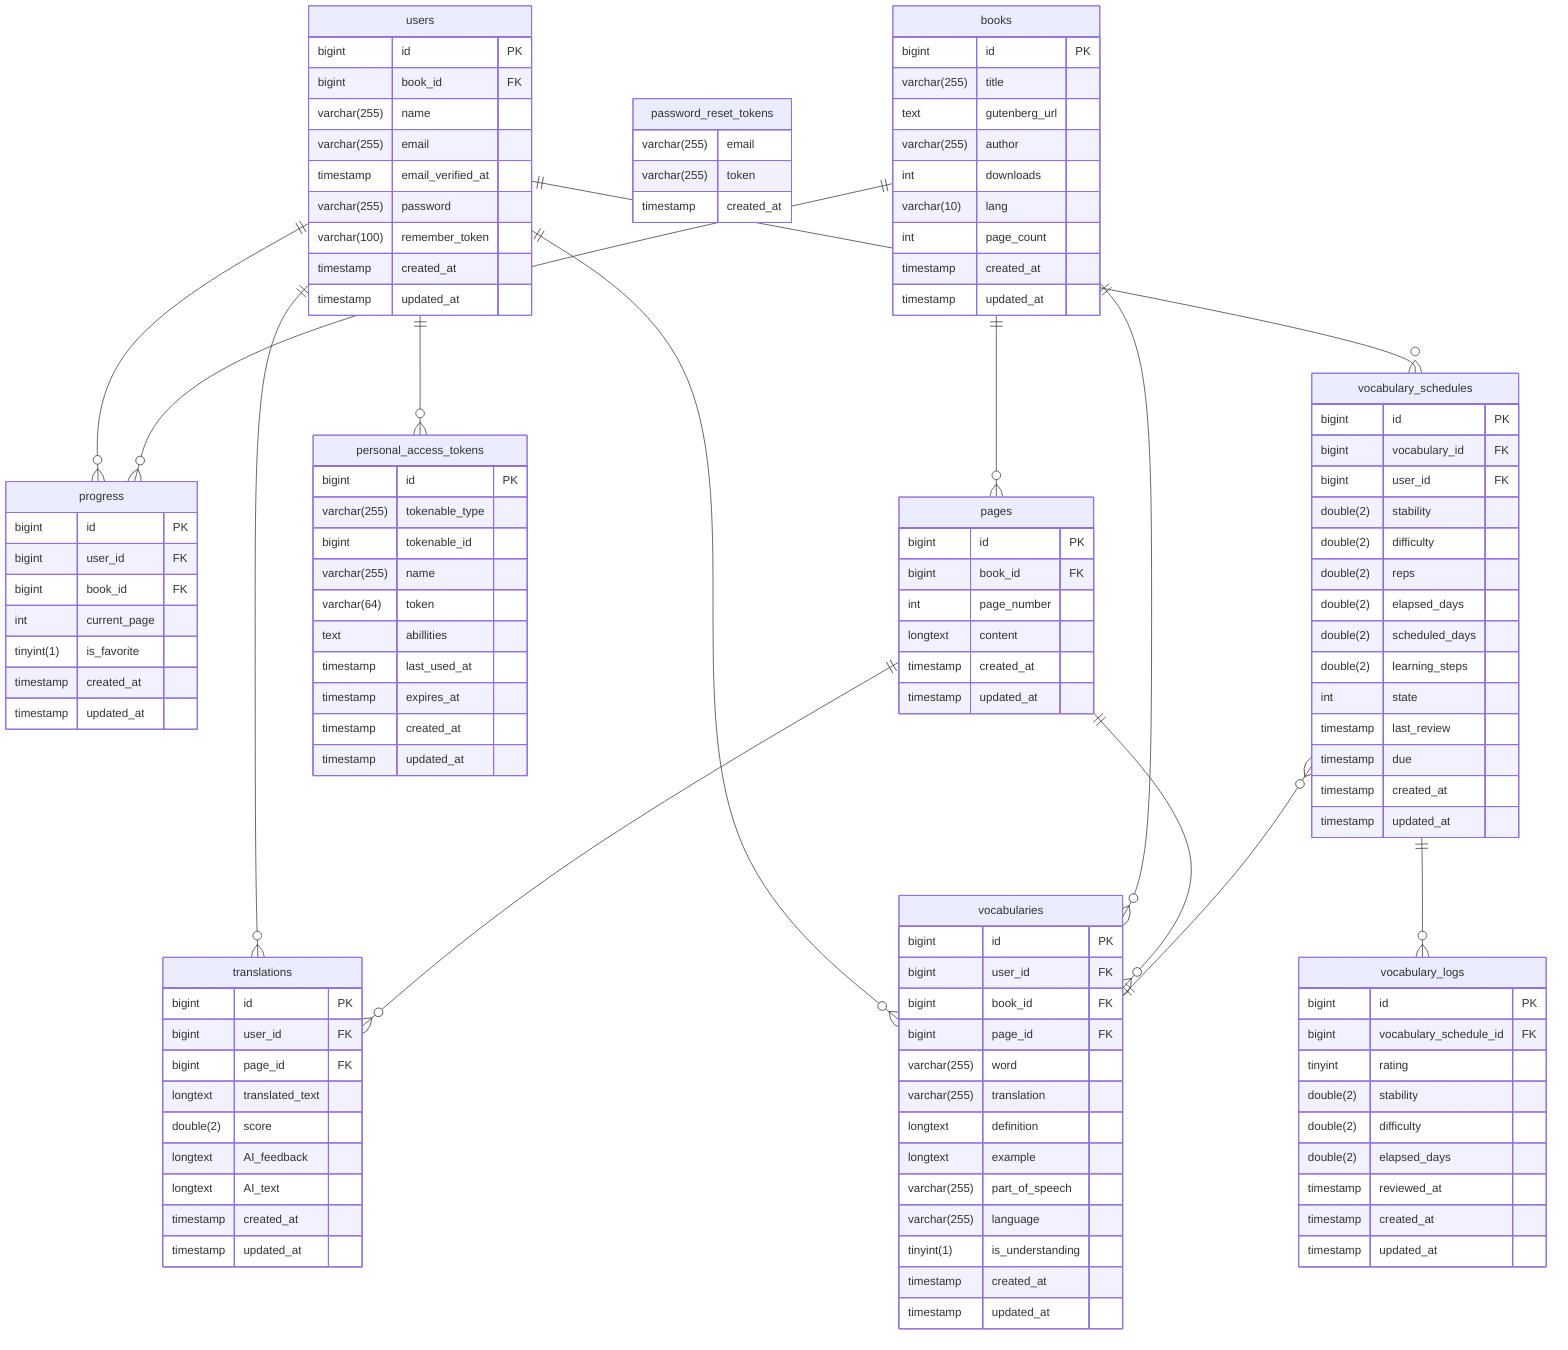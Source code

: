 erDiagram

%% ============================
%% Library Management System ER Diagram
%% ============================

users ||--o{ translations : ""
users ||--o{ progress : ""
users ||--o{ vocabularies : ""
users ||--o{ vocabulary_schedules : ""
users ||--o{ personal_access_tokens : ""

users {
    bigint id PK
    bigint book_id FK
    varchar(255) name
    varchar(255) email
    timestamp email_verified_at
    varchar(255) password
    varchar(100) remember_token
    timestamp created_at
    timestamp updated_at
}

password_reset_tokens {
    varchar(255) email
    varchar(255) token
    timestamp created_at
}

personal_access_tokens {
    bigint id PK
    varchar(255) tokenable_type
    bigint tokenable_id
    varchar(255) name
    varchar(64) token
    text abillities
    timestamp last_used_at
    timestamp expires_at
    timestamp created_at
    timestamp updated_at
}

books ||--o{ pages : ""
books ||--o{ progress : ""
books ||--o{ vocabularies : ""

books {
    bigint id PK
    varchar(255) title
    text gutenberg_url
    varchar(255) author
    int downloads
    varchar(10) lang
    int page_count
    timestamp created_at
    timestamp updated_at
}

pages ||--o{ translations : ""
pages ||--o{ vocabularies : ""


pages {
    bigint id PK
    bigint book_id FK
    int page_number
    longtext content
    timestamp created_at
    timestamp updated_at
}

progress {
    bigint id PK
    bigint user_id FK
    bigint book_id FK
    int current_page
    tinyint(1) is_favorite
    timestamp created_at
    timestamp updated_at
}

translations {
    bigint id PK
    bigint user_id FK
    bigint page_id FK
    longtext translated_text
    double(2) score
    longtext AI_feedback
    longtext AI_text
    timestamp created_at
    timestamp updated_at
}

vocabulary_schedules ||--o{ vocabulary_logs : ""
vocabulary_schedules }o--|| vocabularies : ""


vocabularies {
    bigint id PK
    bigint user_id FK
    bigint book_id FK
    bigint page_id FK
    varchar(255) word
    varchar(255) translation
    longtext definition
    longtext example
    varchar(255) part_of_speech
    varchar(255) language
    tinyint(1) is_understanding
    timestamp created_at
    timestamp updated_at
}

vocabulary_schedules {
    bigint id PK
    bigint vocabulary_id FK
    bigint user_id FK
    double(2) stability
    double(2) difficulty
    double(2) reps
    double(2) elapsed_days
    double(2) scheduled_days
    double(2) learning_steps
    int state
    timestamp last_review
    timestamp due
    timestamp created_at
    timestamp updated_at
}

vocabulary_logs {
    bigint id PK
    bigint vocabulary_schedule_id FK
    tinyint rating
    double(2) stability
    double(2) difficulty
    double(2) elapsed_days
    timestamp reviewed_at
    timestamp created_at
    timestamp updated_at
}
